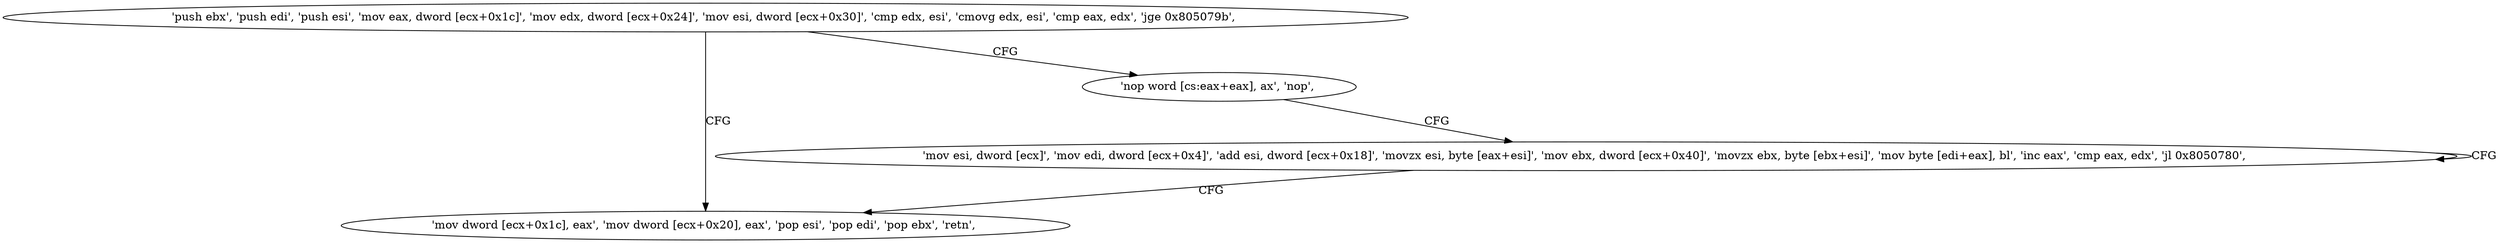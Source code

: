 digraph "func" {
"134547296" [label = "'push ebx', 'push edi', 'push esi', 'mov eax, dword [ecx+0x1c]', 'mov edx, dword [ecx+0x24]', 'mov esi, dword [ecx+0x30]', 'cmp edx, esi', 'cmovg edx, esi', 'cmp eax, edx', 'jge 0x805079b', " ]
"134547355" [label = "'mov dword [ecx+0x1c], eax', 'mov dword [ecx+0x20], eax', 'pop esi', 'pop edi', 'pop ebx', 'retn', " ]
"134547317" [label = "'nop word [cs:eax+eax], ax', 'nop', " ]
"134547328" [label = "'mov esi, dword [ecx]', 'mov edi, dword [ecx+0x4]', 'add esi, dword [ecx+0x18]', 'movzx esi, byte [eax+esi]', 'mov ebx, dword [ecx+0x40]', 'movzx ebx, byte [ebx+esi]', 'mov byte [edi+eax], bl', 'inc eax', 'cmp eax, edx', 'jl 0x8050780', " ]
"134547296" -> "134547355" [ label = "CFG" ]
"134547296" -> "134547317" [ label = "CFG" ]
"134547317" -> "134547328" [ label = "CFG" ]
"134547328" -> "134547328" [ label = "CFG" ]
"134547328" -> "134547355" [ label = "CFG" ]
}
